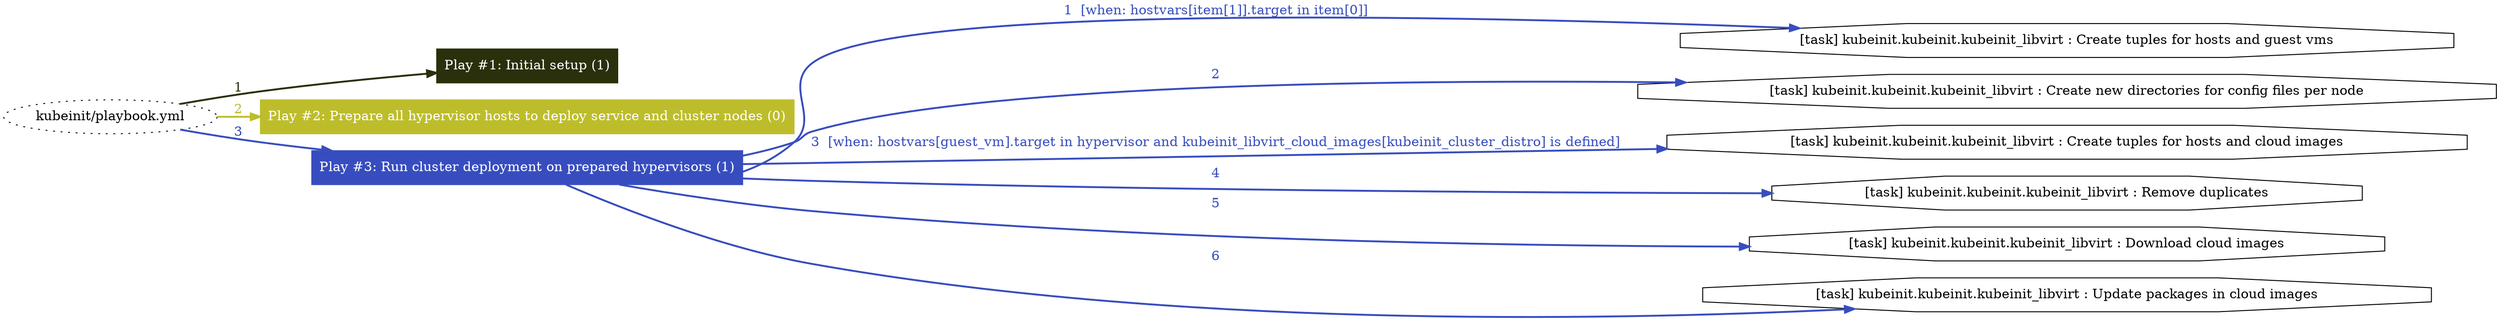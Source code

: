 digraph "kubeinit/playbook.yml "{
	graph [concentrate=true ordering=in rankdir=LR ratio=fill]
	edge [esep=5 sep=10]
	"kubeinit/playbook.yml" [id=root_node style=dotted]
	subgraph "Play #1: Initial setup (1) "{
		"Play #1: Initial setup (1)" [color="#2a2f0c" fontcolor="#ffffff" id="play_026c5259-88c6-4af7-b7d7-b979ee0894c0" shape=box style=filled tooltip=localhost]
		"kubeinit/playbook.yml" -> "Play #1: Initial setup (1)" [label=1 color="#2a2f0c" fontcolor="#2a2f0c" id="edge_deb911cb-4e6a-4c65-9673-9d6d281ae641" style=bold]
	}
	subgraph "Play #2: Prepare all hypervisor hosts to deploy service and cluster nodes (0) "{
		"Play #2: Prepare all hypervisor hosts to deploy service and cluster nodes (0)" [color="#bdbd2c" fontcolor="#ffffff" id="play_c23fa0af-8364-40f7-9d65-4df64d4d3006" shape=box style=filled tooltip=""]
		"kubeinit/playbook.yml" -> "Play #2: Prepare all hypervisor hosts to deploy service and cluster nodes (0)" [label=2 color="#bdbd2c" fontcolor="#bdbd2c" id="edge_2da4d23f-59b9-4889-8e29-df85b8fdfd74" style=bold]
	}
	subgraph "Play #3: Run cluster deployment on prepared hypervisors (1) "{
		"Play #3: Run cluster deployment on prepared hypervisors (1)" [color="#374dbf" fontcolor="#ffffff" id="play_483bb818-48d1-49c4-88c4-69641771af53" shape=box style=filled tooltip=localhost]
		"kubeinit/playbook.yml" -> "Play #3: Run cluster deployment on prepared hypervisors (1)" [label=3 color="#374dbf" fontcolor="#374dbf" id="edge_138d009c-f82b-48e4-a65e-6959cac2a820" style=bold]
		"task_95c79918-a2bd-4573-b287-846d6f03cb9d" [label="[task] kubeinit.kubeinit.kubeinit_libvirt : Create tuples for hosts and guest vms" id="task_95c79918-a2bd-4573-b287-846d6f03cb9d" shape=octagon tooltip="[task] kubeinit.kubeinit.kubeinit_libvirt : Create tuples for hosts and guest vms"]
		"Play #3: Run cluster deployment on prepared hypervisors (1)" -> "task_95c79918-a2bd-4573-b287-846d6f03cb9d" [label="1  [when: hostvars[item[1]].target in item[0]]" color="#374dbf" fontcolor="#374dbf" id="edge_37af08d9-22f3-4d18-86fa-436a069f5b2b" style=bold]
		"task_beeffcee-50f4-4bbf-8755-cddbd1b2375b" [label="[task] kubeinit.kubeinit.kubeinit_libvirt : Create new directories for config files per node" id="task_beeffcee-50f4-4bbf-8755-cddbd1b2375b" shape=octagon tooltip="[task] kubeinit.kubeinit.kubeinit_libvirt : Create new directories for config files per node"]
		"Play #3: Run cluster deployment on prepared hypervisors (1)" -> "task_beeffcee-50f4-4bbf-8755-cddbd1b2375b" [label=2 color="#374dbf" fontcolor="#374dbf" id="edge_d2f03142-5e74-4de1-8d14-197a11572e23" style=bold]
		"task_33ec4e21-0e6b-45cb-a82d-27e746c81b46" [label="[task] kubeinit.kubeinit.kubeinit_libvirt : Create tuples for hosts and cloud images" id="task_33ec4e21-0e6b-45cb-a82d-27e746c81b46" shape=octagon tooltip="[task] kubeinit.kubeinit.kubeinit_libvirt : Create tuples for hosts and cloud images"]
		"Play #3: Run cluster deployment on prepared hypervisors (1)" -> "task_33ec4e21-0e6b-45cb-a82d-27e746c81b46" [label="3  [when: hostvars[guest_vm].target in hypervisor and kubeinit_libvirt_cloud_images[kubeinit_cluster_distro] is defined]" color="#374dbf" fontcolor="#374dbf" id="edge_f2bc4934-7159-46c1-8e10-3fe035721e63" style=bold]
		"task_47caa2fc-708f-4a10-bc0a-e726a363c49f" [label="[task] kubeinit.kubeinit.kubeinit_libvirt : Remove duplicates" id="task_47caa2fc-708f-4a10-bc0a-e726a363c49f" shape=octagon tooltip="[task] kubeinit.kubeinit.kubeinit_libvirt : Remove duplicates"]
		"Play #3: Run cluster deployment on prepared hypervisors (1)" -> "task_47caa2fc-708f-4a10-bc0a-e726a363c49f" [label=4 color="#374dbf" fontcolor="#374dbf" id="edge_1916939c-631b-4f70-b76c-6dd636d609ef" style=bold]
		"task_1a8fe862-fd42-4c46-889e-44df81f36e21" [label="[task] kubeinit.kubeinit.kubeinit_libvirt : Download cloud images" id="task_1a8fe862-fd42-4c46-889e-44df81f36e21" shape=octagon tooltip="[task] kubeinit.kubeinit.kubeinit_libvirt : Download cloud images"]
		"Play #3: Run cluster deployment on prepared hypervisors (1)" -> "task_1a8fe862-fd42-4c46-889e-44df81f36e21" [label=5 color="#374dbf" fontcolor="#374dbf" id="edge_dc191faa-1b5d-42ee-aab5-f99219c2f64d" style=bold]
		"task_c1714c1b-6d0e-4bc8-8b42-9a249e6fcd07" [label="[task] kubeinit.kubeinit.kubeinit_libvirt : Update packages in cloud images" id="task_c1714c1b-6d0e-4bc8-8b42-9a249e6fcd07" shape=octagon tooltip="[task] kubeinit.kubeinit.kubeinit_libvirt : Update packages in cloud images"]
		"Play #3: Run cluster deployment on prepared hypervisors (1)" -> "task_c1714c1b-6d0e-4bc8-8b42-9a249e6fcd07" [label=6 color="#374dbf" fontcolor="#374dbf" id="edge_4d131477-1b71-43cd-a118-8f5c668ee1ee" style=bold]
	}
}
